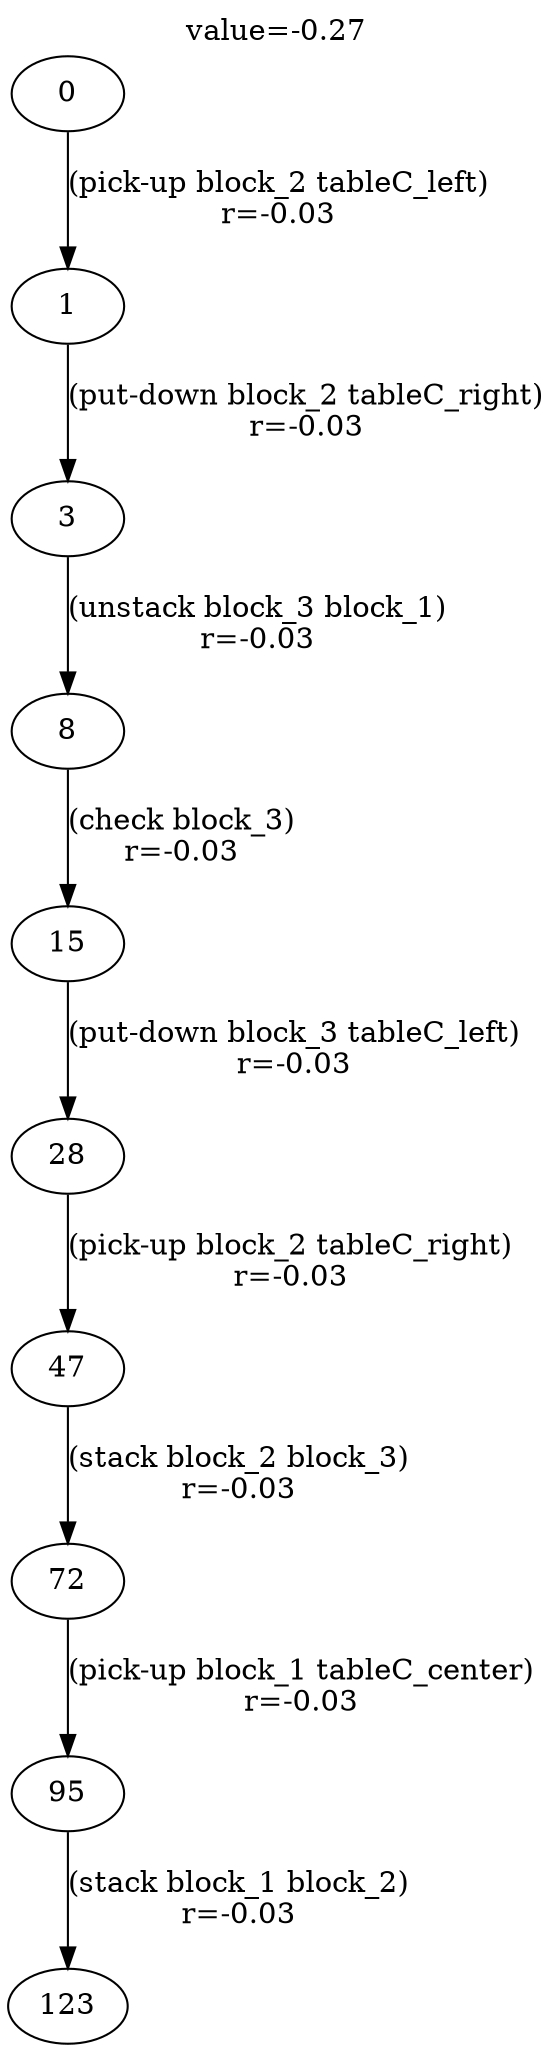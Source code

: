digraph g{
label="value=-0.27"
labelloc=top
0->1 [ label="(pick-up block_2 tableC_left)
r=-0.03" ];
1->3 [ label="(put-down block_2 tableC_right)
r=-0.03" ];
3->8 [ label="(unstack block_3 block_1)
r=-0.03" ];
8->15 [ label="(check block_3)
r=-0.03" ];
15->28 [ label="(put-down block_3 tableC_left)
r=-0.03" ];
28->47 [ label="(pick-up block_2 tableC_right)
r=-0.03" ];
47->72 [ label="(stack block_2 block_3)
r=-0.03" ];
72->95 [ label="(pick-up block_1 tableC_center)
r=-0.03" ];
95->123 [ label="(stack block_1 block_2)
r=-0.03" ];
}
